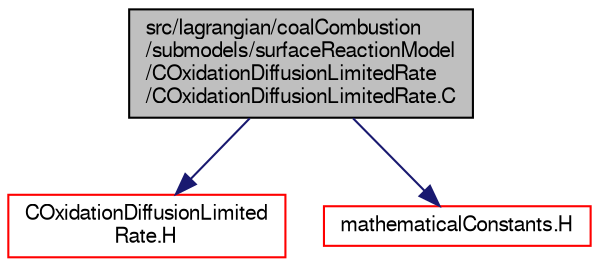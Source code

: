 digraph "src/lagrangian/coalCombustion/submodels/surfaceReactionModel/COxidationDiffusionLimitedRate/COxidationDiffusionLimitedRate.C"
{
  bgcolor="transparent";
  edge [fontname="FreeSans",fontsize="10",labelfontname="FreeSans",labelfontsize="10"];
  node [fontname="FreeSans",fontsize="10",shape=record];
  Node0 [label="src/lagrangian/coalCombustion\l/submodels/surfaceReactionModel\l/COxidationDiffusionLimitedRate\l/COxidationDiffusionLimitedRate.C",height=0.2,width=0.4,color="black", fillcolor="grey75", style="filled", fontcolor="black"];
  Node0 -> Node1 [color="midnightblue",fontsize="10",style="solid",fontname="FreeSans"];
  Node1 [label="COxidationDiffusionLimited\lRate.H",height=0.2,width=0.4,color="red",URL="$a04937.html"];
  Node0 -> Node110 [color="midnightblue",fontsize="10",style="solid",fontname="FreeSans"];
  Node110 [label="mathematicalConstants.H",height=0.2,width=0.4,color="red",URL="$a10238.html"];
}
